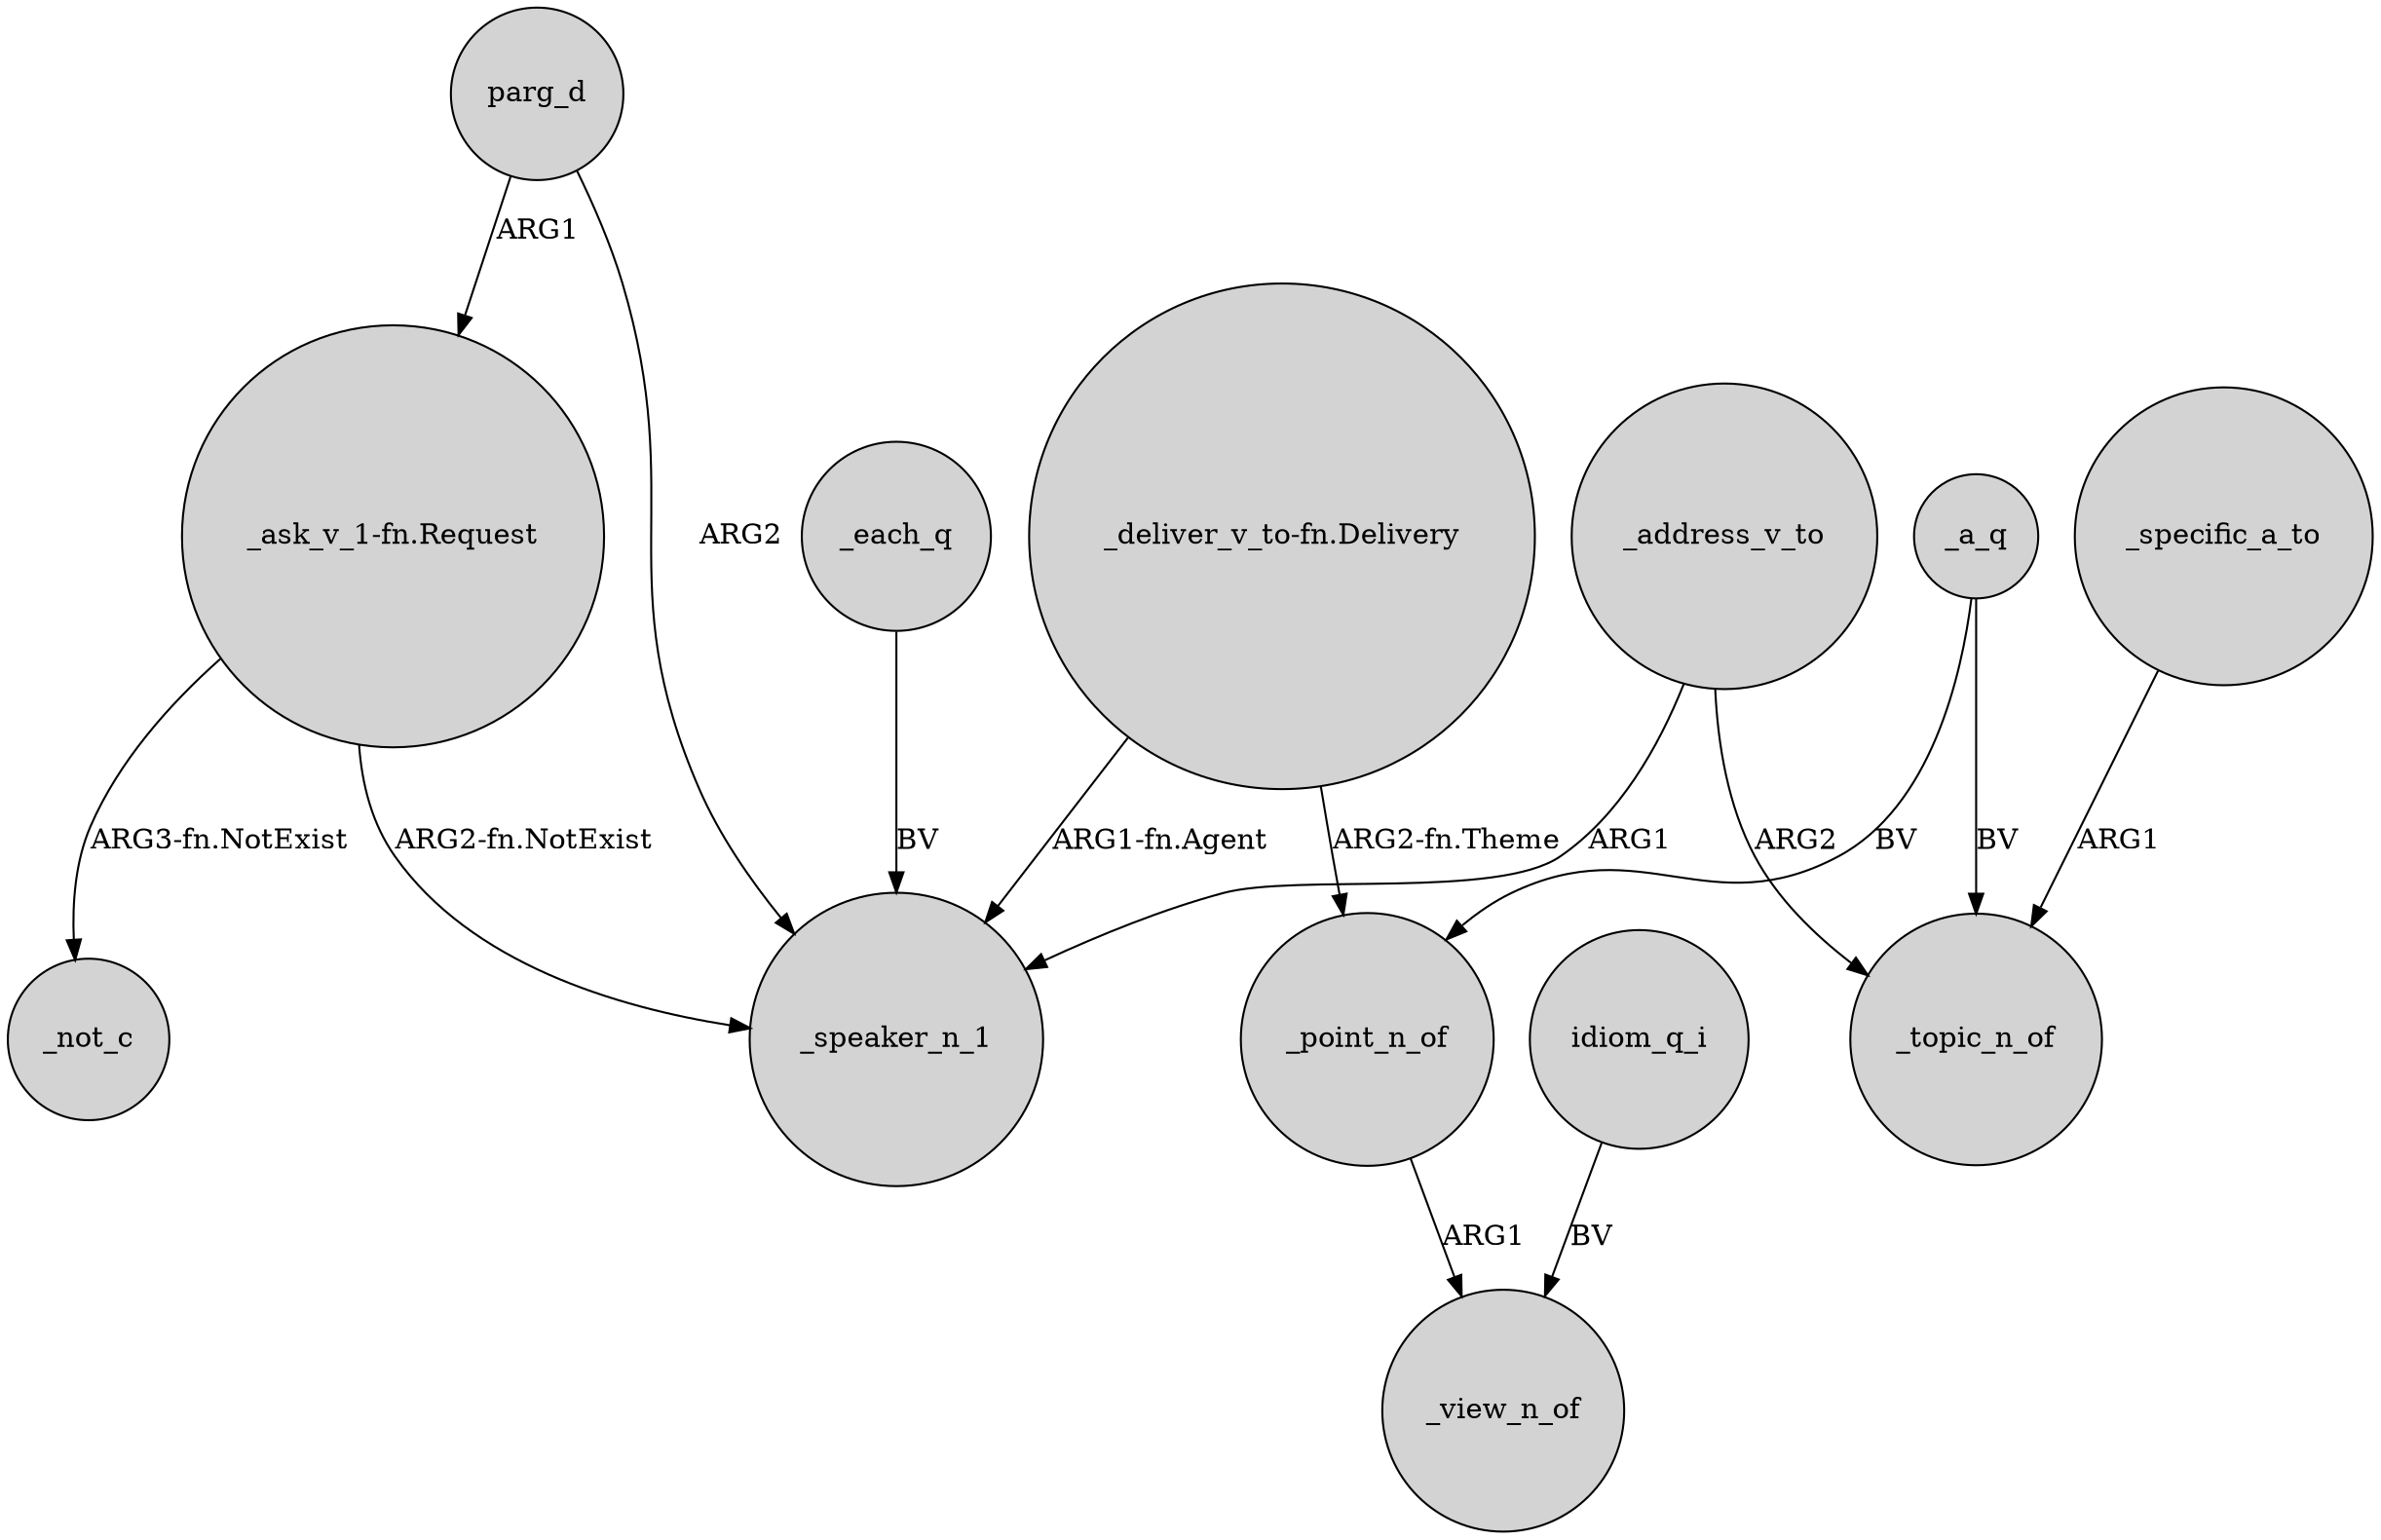 digraph {
	node [shape=circle style=filled]
	"_ask_v_1-fn.Request" -> _speaker_n_1 [label="ARG2-fn.NotExist"]
	_address_v_to -> _topic_n_of [label=ARG2]
	"_deliver_v_to-fn.Delivery" -> _speaker_n_1 [label="ARG1-fn.Agent"]
	_a_q -> _topic_n_of [label=BV]
	"_ask_v_1-fn.Request" -> _not_c [label="ARG3-fn.NotExist"]
	_point_n_of -> _view_n_of [label=ARG1]
	_a_q -> _point_n_of [label=BV]
	_specific_a_to -> _topic_n_of [label=ARG1]
	_address_v_to -> _speaker_n_1 [label=ARG1]
	idiom_q_i -> _view_n_of [label=BV]
	parg_d -> "_ask_v_1-fn.Request" [label=ARG1]
	parg_d -> _speaker_n_1 [label=ARG2]
	"_deliver_v_to-fn.Delivery" -> _point_n_of [label="ARG2-fn.Theme"]
	_each_q -> _speaker_n_1 [label=BV]
}
